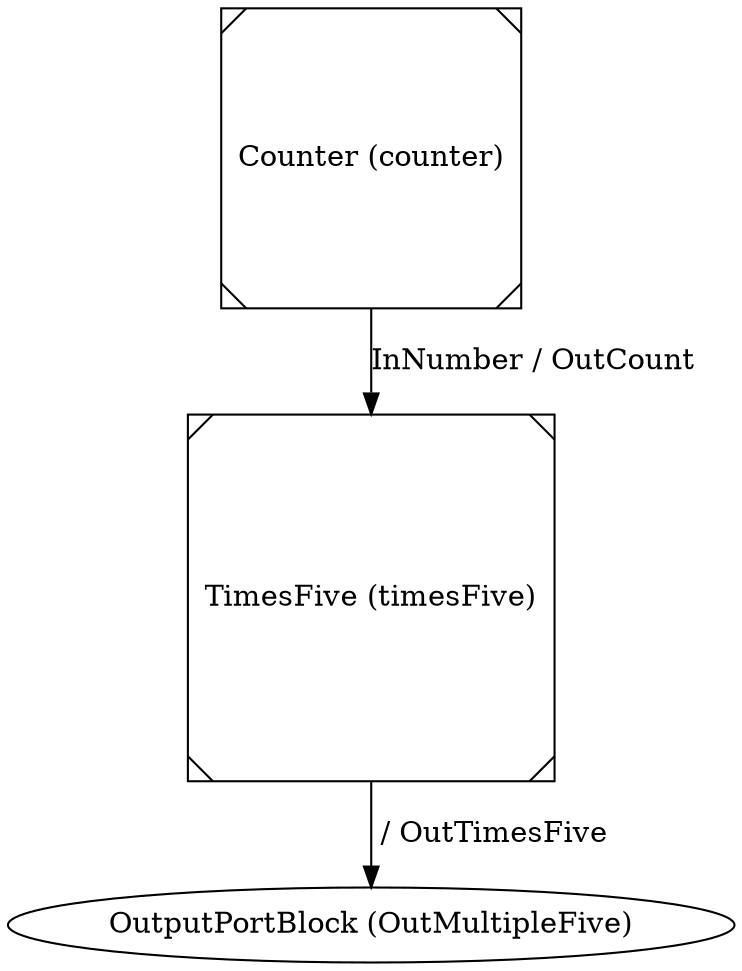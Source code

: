 digraph graphname
{OutMultipleFive [label="OutputPortBlock (OutMultipleFive)"];
timesFive -> OutMultipleFive [label=" / OutTimesFive"];
counter [label="Counter (counter)",shape=Msquare];
timesFive [label="TimesFive (timesFive)",shape=Msquare];
counter -> timesFive [label="InNumber / OutCount"];

}